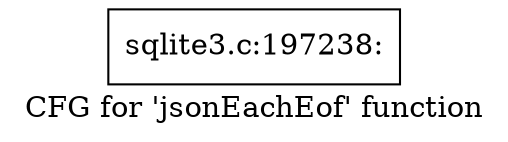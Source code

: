 digraph "CFG for 'jsonEachEof' function" {
	label="CFG for 'jsonEachEof' function";

	Node0x55c0fb7c6df0 [shape=record,label="{sqlite3.c:197238:}"];
}
